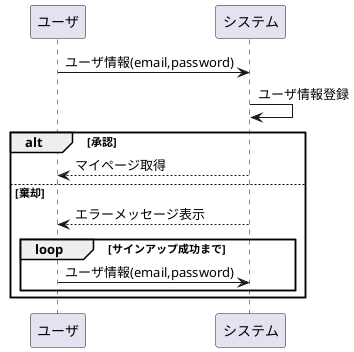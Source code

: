 @startuml
ユーザ -> システム : ユーザ情報(email,password)
システム -> システム : ユーザ情報登録

alt 承認
  ユーザ <-- システム : マイページ取得
else 棄却
  ユーザ <-- システム : エラーメッセージ表示
  loop サインアップ成功まで
    ユーザ -> システム : ユーザ情報(email,password)
  end
end
@enduml